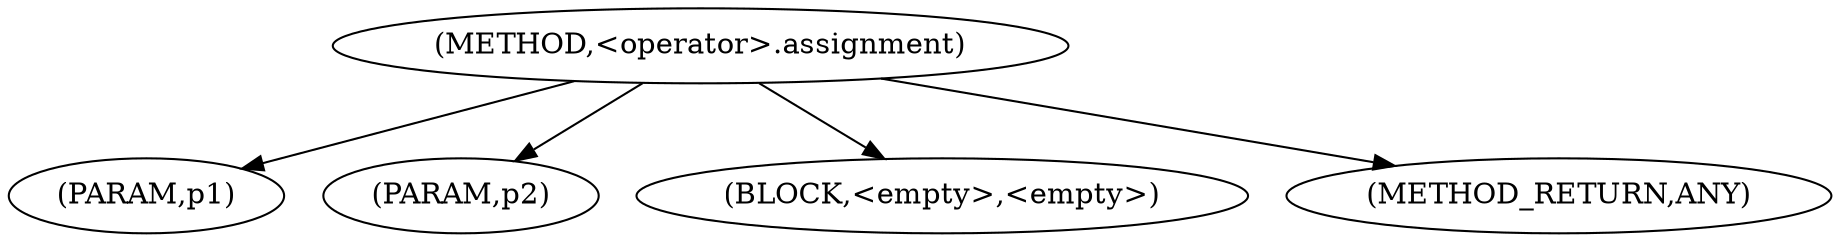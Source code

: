 digraph "&lt;operator&gt;.assignment" {  
"44" [label = <(METHOD,&lt;operator&gt;.assignment)> ]
"45" [label = <(PARAM,p1)> ]
"46" [label = <(PARAM,p2)> ]
"47" [label = <(BLOCK,&lt;empty&gt;,&lt;empty&gt;)> ]
"48" [label = <(METHOD_RETURN,ANY)> ]
  "44" -> "45" 
  "44" -> "47" 
  "44" -> "46" 
  "44" -> "48" 
}
